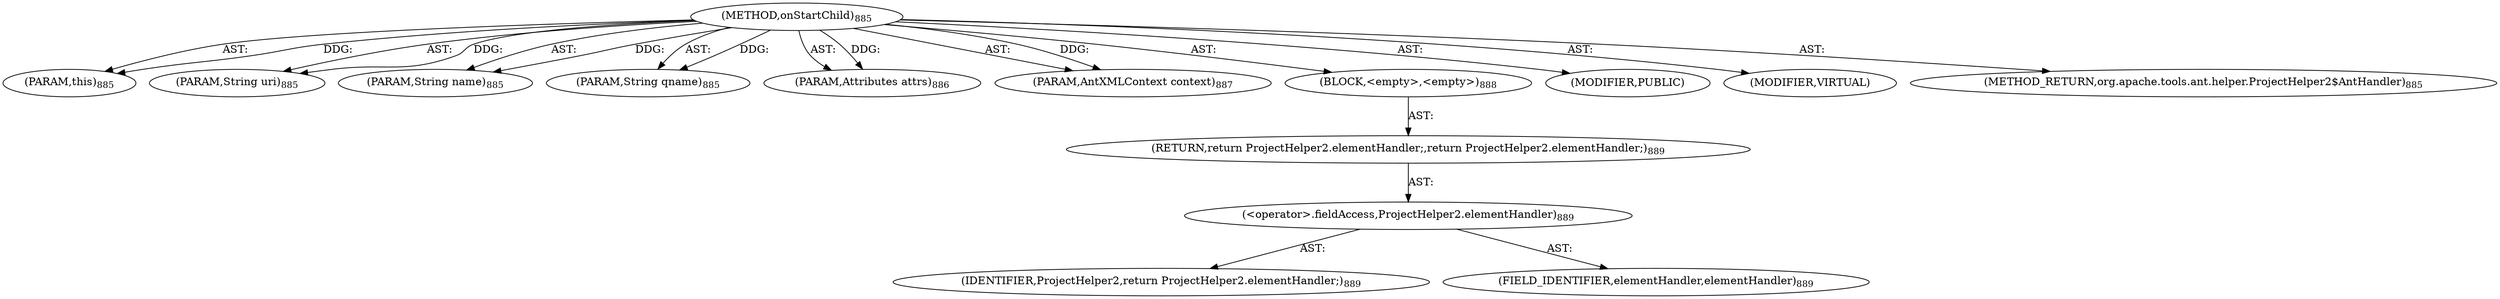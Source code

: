 digraph "onStartChild" {  
"111669149721" [label = <(METHOD,onStartChild)<SUB>885</SUB>> ]
"115964117084" [label = <(PARAM,this)<SUB>885</SUB>> ]
"115964117085" [label = <(PARAM,String uri)<SUB>885</SUB>> ]
"115964117086" [label = <(PARAM,String name)<SUB>885</SUB>> ]
"115964117087" [label = <(PARAM,String qname)<SUB>885</SUB>> ]
"115964117088" [label = <(PARAM,Attributes attrs)<SUB>886</SUB>> ]
"115964117089" [label = <(PARAM,AntXMLContext context)<SUB>887</SUB>> ]
"25769803908" [label = <(BLOCK,&lt;empty&gt;,&lt;empty&gt;)<SUB>888</SUB>> ]
"146028888072" [label = <(RETURN,return ProjectHelper2.elementHandler;,return ProjectHelper2.elementHandler;)<SUB>889</SUB>> ]
"30064771585" [label = <(&lt;operator&gt;.fieldAccess,ProjectHelper2.elementHandler)<SUB>889</SUB>> ]
"68719477215" [label = <(IDENTIFIER,ProjectHelper2,return ProjectHelper2.elementHandler;)<SUB>889</SUB>> ]
"55834574899" [label = <(FIELD_IDENTIFIER,elementHandler,elementHandler)<SUB>889</SUB>> ]
"133143986243" [label = <(MODIFIER,PUBLIC)> ]
"133143986244" [label = <(MODIFIER,VIRTUAL)> ]
"128849018905" [label = <(METHOD_RETURN,org.apache.tools.ant.helper.ProjectHelper2$AntHandler)<SUB>885</SUB>> ]
  "111669149721" -> "115964117084"  [ label = "AST: "] 
  "111669149721" -> "115964117085"  [ label = "AST: "] 
  "111669149721" -> "115964117086"  [ label = "AST: "] 
  "111669149721" -> "115964117087"  [ label = "AST: "] 
  "111669149721" -> "115964117088"  [ label = "AST: "] 
  "111669149721" -> "115964117089"  [ label = "AST: "] 
  "111669149721" -> "25769803908"  [ label = "AST: "] 
  "111669149721" -> "133143986243"  [ label = "AST: "] 
  "111669149721" -> "133143986244"  [ label = "AST: "] 
  "111669149721" -> "128849018905"  [ label = "AST: "] 
  "25769803908" -> "146028888072"  [ label = "AST: "] 
  "146028888072" -> "30064771585"  [ label = "AST: "] 
  "30064771585" -> "68719477215"  [ label = "AST: "] 
  "30064771585" -> "55834574899"  [ label = "AST: "] 
  "111669149721" -> "115964117084"  [ label = "DDG: "] 
  "111669149721" -> "115964117085"  [ label = "DDG: "] 
  "111669149721" -> "115964117086"  [ label = "DDG: "] 
  "111669149721" -> "115964117087"  [ label = "DDG: "] 
  "111669149721" -> "115964117088"  [ label = "DDG: "] 
  "111669149721" -> "115964117089"  [ label = "DDG: "] 
}
